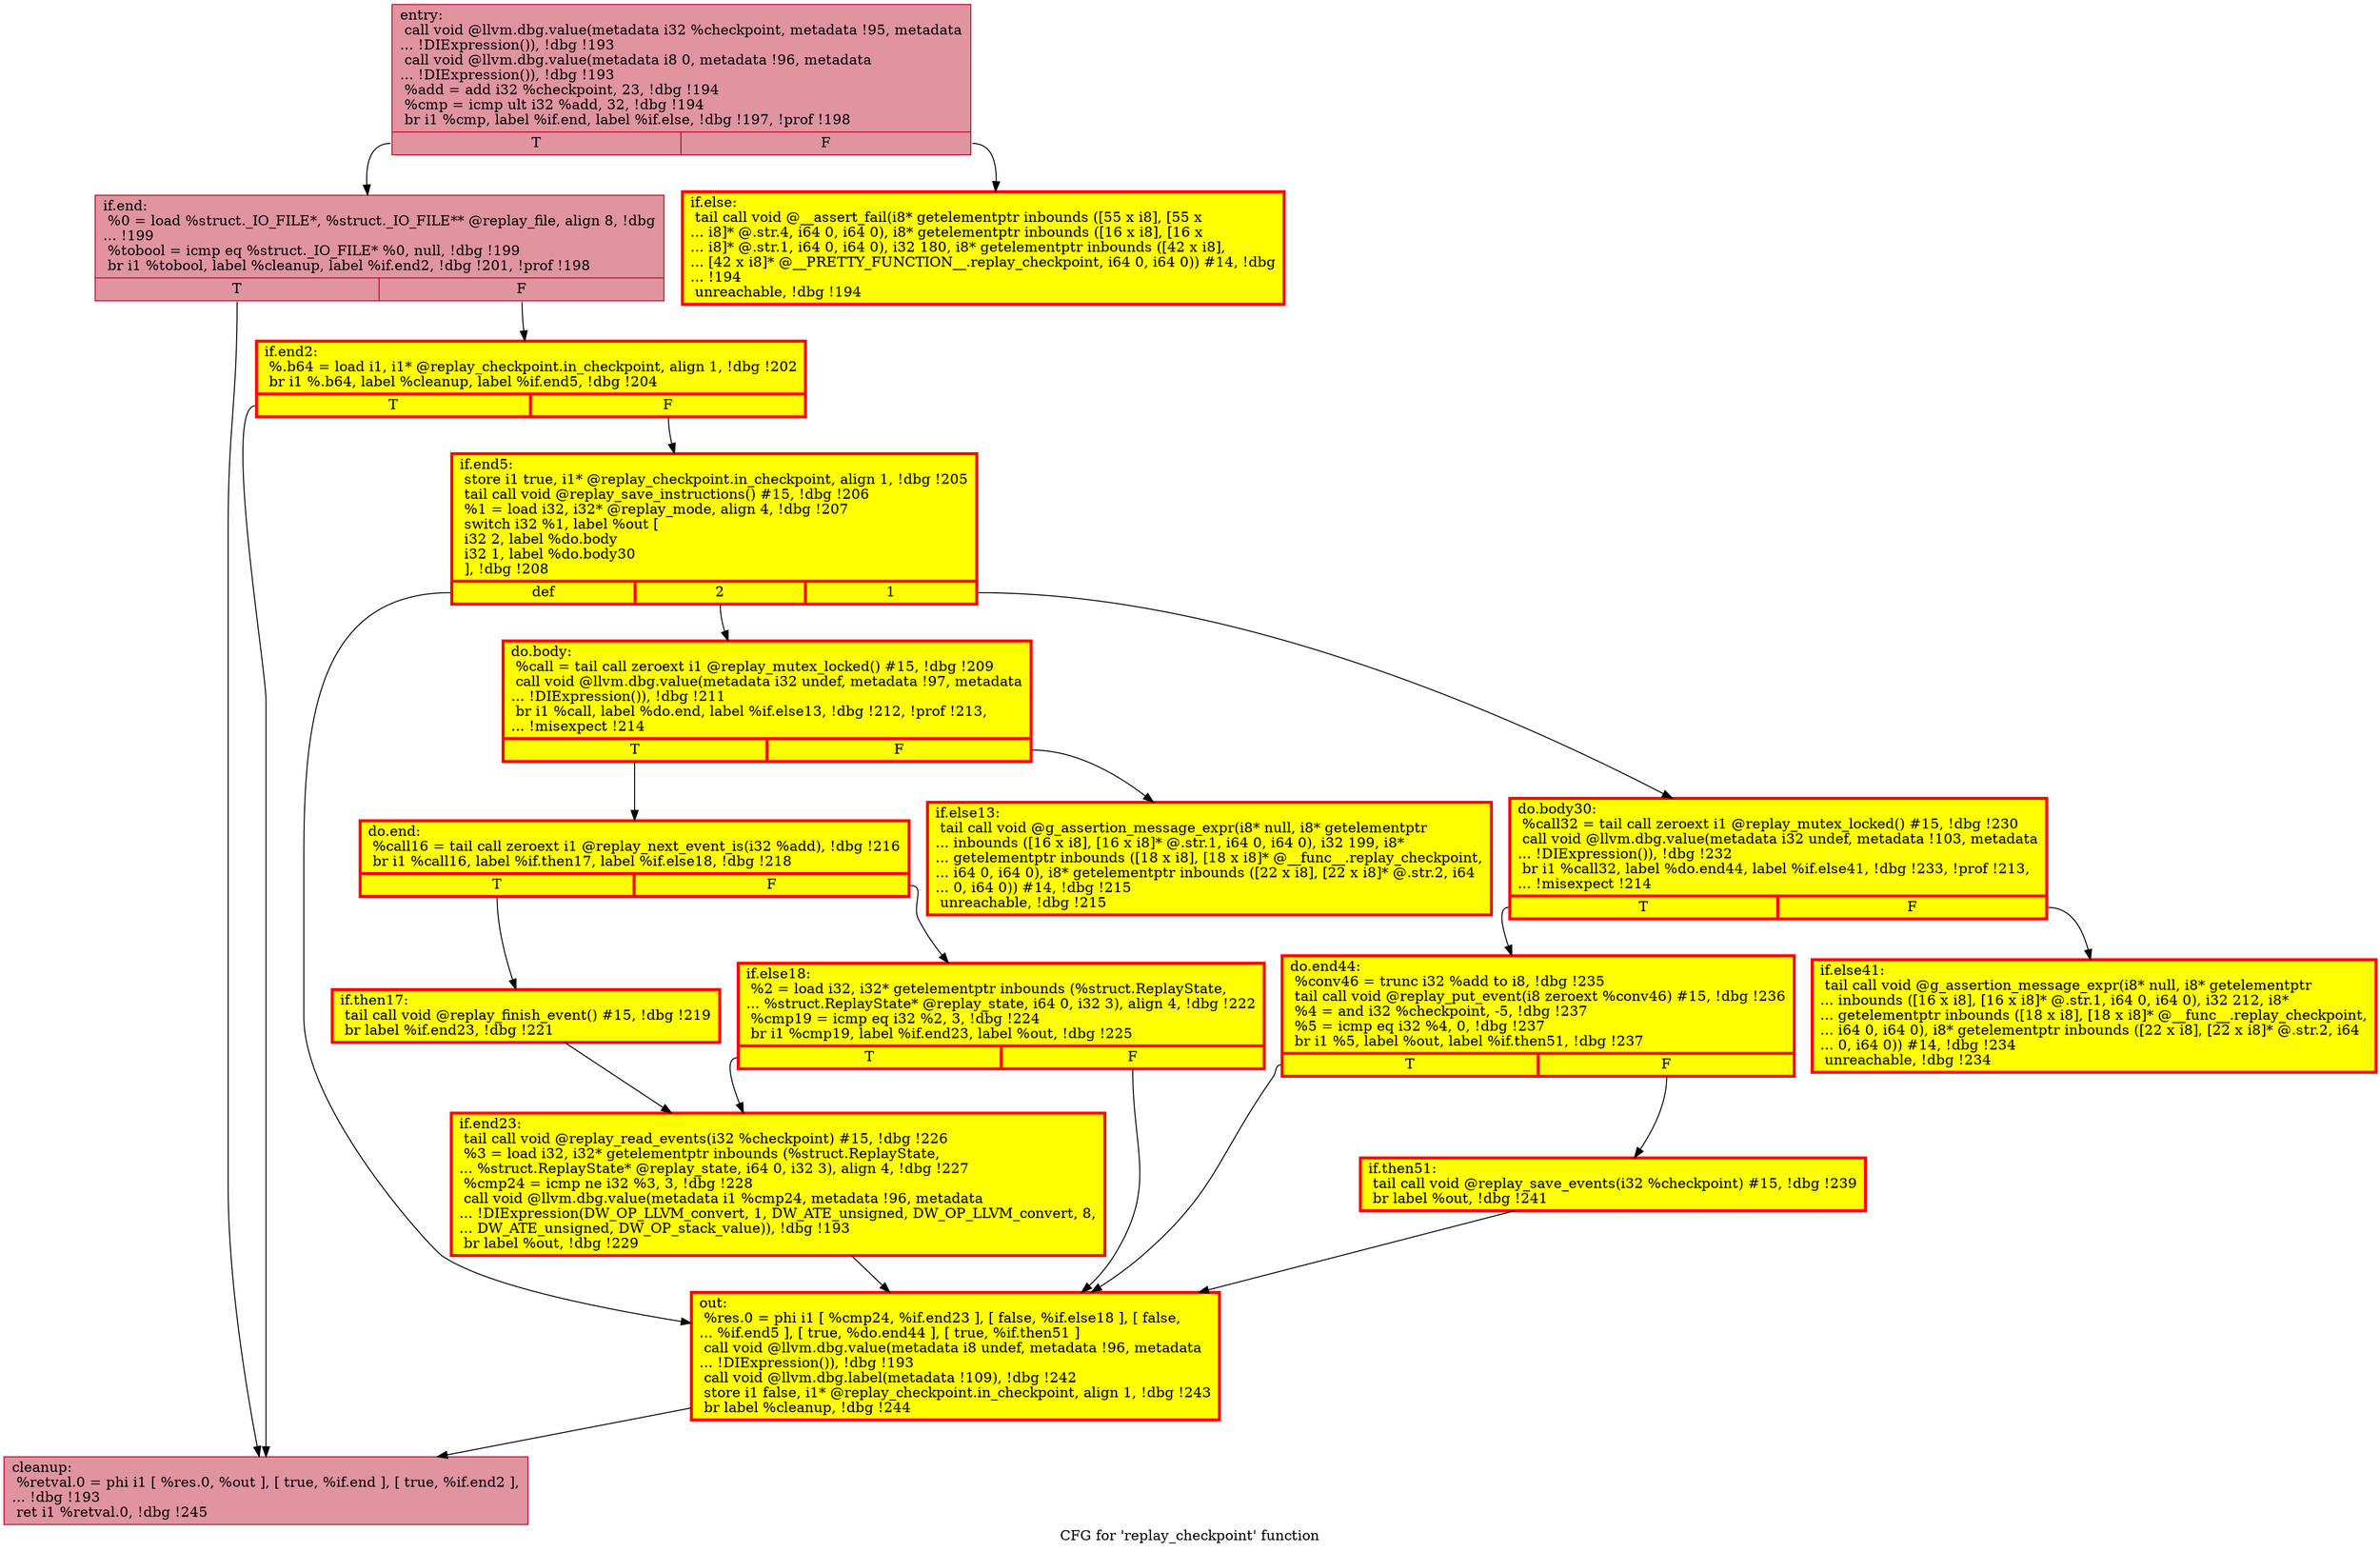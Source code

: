 digraph "CFG for 'replay_checkpoint' function" {
	label="CFG for 'replay_checkpoint' function";

	Node0x55a80333e820 [shape=record,color="#b70d28ff", style=filled, fillcolor="#b70d2870",label="{entry:\l  call void @llvm.dbg.value(metadata i32 %checkpoint, metadata !95, metadata\l... !DIExpression()), !dbg !193\l  call void @llvm.dbg.value(metadata i8 0, metadata !96, metadata\l... !DIExpression()), !dbg !193\l  %add = add i32 %checkpoint, 23, !dbg !194\l  %cmp = icmp ult i32 %add, 32, !dbg !194\l  br i1 %cmp, label %if.end, label %if.else, !dbg !197, !prof !198\l|{<s0>T|<s1>F}}"];
	Node0x55a80333e820:s0 -> Node0x55a803511e50;
	Node0x55a80333e820:s1 -> Node0x55a803511ea0;
	Node0x55a803511ea0 [shape=record,penwidth=3.0, style="filled", color="red", fillcolor="yellow",label="{if.else:                                          \l  tail call void @__assert_fail(i8* getelementptr inbounds ([55 x i8], [55 x\l... i8]* @.str.4, i64 0, i64 0), i8* getelementptr inbounds ([16 x i8], [16 x\l... i8]* @.str.1, i64 0, i64 0), i32 180, i8* getelementptr inbounds ([42 x i8],\l... [42 x i8]* @__PRETTY_FUNCTION__.replay_checkpoint, i64 0, i64 0)) #14, !dbg\l... !194\l  unreachable, !dbg !194\l}"];
	Node0x55a803511e50 [shape=record,color="#b70d28ff", style=filled, fillcolor="#b70d2870",label="{if.end:                                           \l  %0 = load %struct._IO_FILE*, %struct._IO_FILE** @replay_file, align 8, !dbg\l... !199\l  %tobool = icmp eq %struct._IO_FILE* %0, null, !dbg !199\l  br i1 %tobool, label %cleanup, label %if.end2, !dbg !201, !prof !198\l|{<s0>T|<s1>F}}"];
	Node0x55a803511e50:s0 -> Node0x55a803512c40;
	Node0x55a803511e50:s1 -> Node0x55a803512a20;
	Node0x55a803512a20 [shape=record,penwidth=3.0, style="filled", color="red", fillcolor="yellow",label="{if.end2:                                          \l  %.b64 = load i1, i1* @replay_checkpoint.in_checkpoint, align 1, !dbg !202\l  br i1 %.b64, label %cleanup, label %if.end5, !dbg !204\l|{<s0>T|<s1>F}}"];
	Node0x55a803512a20:s0 -> Node0x55a803512c40;
	Node0x55a803512a20:s1 -> Node0x55a803514480;
	Node0x55a803514480 [shape=record,penwidth=3.0, style="filled", color="red", fillcolor="yellow",label="{if.end5:                                          \l  store i1 true, i1* @replay_checkpoint.in_checkpoint, align 1, !dbg !205\l  tail call void @replay_save_instructions() #15, !dbg !206\l  %1 = load i32, i32* @replay_mode, align 4, !dbg !207\l  switch i32 %1, label %out [\l    i32 2, label %do.body\l    i32 1, label %do.body30\l  ], !dbg !208\l|{<s0>def|<s1>2|<s2>1}}"];
	Node0x55a803514480:s0 -> Node0x55a803517ea0;
	Node0x55a803514480:s1 -> Node0x55a8035151c0;
	Node0x55a803514480:s2 -> Node0x55a8034f22b0;
	Node0x55a8035151c0 [shape=record,penwidth=3.0, style="filled", color="red", fillcolor="yellow",label="{do.body:                                          \l  %call = tail call zeroext i1 @replay_mutex_locked() #15, !dbg !209\l  call void @llvm.dbg.value(metadata i32 undef, metadata !97, metadata\l... !DIExpression()), !dbg !211\l  br i1 %call, label %do.end, label %if.else13, !dbg !212, !prof !213,\l... !misexpect !214\l|{<s0>T|<s1>F}}"];
	Node0x55a8035151c0:s0 -> Node0x55a803515120;
	Node0x55a8035151c0:s1 -> Node0x55a803515440;
	Node0x55a803515440 [shape=record,penwidth=3.0, style="filled", color="red", fillcolor="yellow",label="{if.else13:                                        \l  tail call void @g_assertion_message_expr(i8* null, i8* getelementptr\l... inbounds ([16 x i8], [16 x i8]* @.str.1, i64 0, i64 0), i32 199, i8*\l... getelementptr inbounds ([18 x i8], [18 x i8]* @__func__.replay_checkpoint,\l... i64 0, i64 0), i8* getelementptr inbounds ([22 x i8], [22 x i8]* @.str.2, i64\l... 0, i64 0)) #14, !dbg !215\l  unreachable, !dbg !215\l}"];
	Node0x55a803515120 [shape=record,penwidth=3.0, style="filled", color="red", fillcolor="yellow",label="{do.end:                                           \l  %call16 = tail call zeroext i1 @replay_next_event_is(i32 %add), !dbg !216\l  br i1 %call16, label %if.then17, label %if.else18, !dbg !218\l|{<s0>T|<s1>F}}"];
	Node0x55a803515120:s0 -> Node0x55a8035167f0;
	Node0x55a803515120:s1 -> Node0x55a803516ae0;
	Node0x55a8035167f0 [shape=record,penwidth=3.0, style="filled", color="red", fillcolor="yellow",label="{if.then17:                                        \l  tail call void @replay_finish_event() #15, !dbg !219\l  br label %if.end23, !dbg !221\l}"];
	Node0x55a8035167f0 -> Node0x55a803516a90;
	Node0x55a803516ae0 [shape=record,penwidth=3.0, style="filled", color="red", fillcolor="yellow",label="{if.else18:                                        \l  %2 = load i32, i32* getelementptr inbounds (%struct.ReplayState,\l... %struct.ReplayState* @replay_state, i64 0, i32 3), align 4, !dbg !222\l  %cmp19 = icmp eq i32 %2, 3, !dbg !224\l  br i1 %cmp19, label %if.end23, label %out, !dbg !225\l|{<s0>T|<s1>F}}"];
	Node0x55a803516ae0:s0 -> Node0x55a803516a90;
	Node0x55a803516ae0:s1 -> Node0x55a803517ea0;
	Node0x55a803516a90 [shape=record,penwidth=3.0, style="filled", color="red", fillcolor="yellow",label="{if.end23:                                         \l  tail call void @replay_read_events(i32 %checkpoint) #15, !dbg !226\l  %3 = load i32, i32* getelementptr inbounds (%struct.ReplayState,\l... %struct.ReplayState* @replay_state, i64 0, i32 3), align 4, !dbg !227\l  %cmp24 = icmp ne i32 %3, 3, !dbg !228\l  call void @llvm.dbg.value(metadata i1 %cmp24, metadata !96, metadata\l... !DIExpression(DW_OP_LLVM_convert, 1, DW_ATE_unsigned, DW_OP_LLVM_convert, 8,\l... DW_ATE_unsigned, DW_OP_stack_value)), !dbg !193\l  br label %out, !dbg !229\l}"];
	Node0x55a803516a90 -> Node0x55a803517ea0;
	Node0x55a8034f22b0 [shape=record,penwidth=3.0, style="filled", color="red", fillcolor="yellow",label="{do.body30:                                        \l  %call32 = tail call zeroext i1 @replay_mutex_locked() #15, !dbg !230\l  call void @llvm.dbg.value(metadata i32 undef, metadata !103, metadata\l... !DIExpression()), !dbg !232\l  br i1 %call32, label %do.end44, label %if.else41, !dbg !233, !prof !213,\l... !misexpect !214\l|{<s0>T|<s1>F}}"];
	Node0x55a8034f22b0:s0 -> Node0x55a8034f2210;
	Node0x55a8034f22b0:s1 -> Node0x55a803515e50;
	Node0x55a803515e50 [shape=record,penwidth=3.0, style="filled", color="red", fillcolor="yellow",label="{if.else41:                                        \l  tail call void @g_assertion_message_expr(i8* null, i8* getelementptr\l... inbounds ([16 x i8], [16 x i8]* @.str.1, i64 0, i64 0), i32 212, i8*\l... getelementptr inbounds ([18 x i8], [18 x i8]* @__func__.replay_checkpoint,\l... i64 0, i64 0), i8* getelementptr inbounds ([22 x i8], [22 x i8]* @.str.2, i64\l... 0, i64 0)) #14, !dbg !234\l  unreachable, !dbg !234\l}"];
	Node0x55a8034f2210 [shape=record,penwidth=3.0, style="filled", color="red", fillcolor="yellow",label="{do.end44:                                         \l  %conv46 = trunc i32 %add to i8, !dbg !235\l  tail call void @replay_put_event(i8 zeroext %conv46) #15, !dbg !236\l  %4 = and i32 %checkpoint, -5, !dbg !237\l  %5 = icmp eq i32 %4, 0, !dbg !237\l  br i1 %5, label %out, label %if.then51, !dbg !237\l|{<s0>T|<s1>F}}"];
	Node0x55a8034f2210:s0 -> Node0x55a803517ea0;
	Node0x55a8034f2210:s1 -> Node0x55a80351b5e0;
	Node0x55a80351b5e0 [shape=record,penwidth=3.0, style="filled", color="red", fillcolor="yellow",label="{if.then51:                                        \l  tail call void @replay_save_events(i32 %checkpoint) #15, !dbg !239\l  br label %out, !dbg !241\l}"];
	Node0x55a80351b5e0 -> Node0x55a803517ea0;
	Node0x55a803517ea0 [shape=record,penwidth=3.0, style="filled", color="red", fillcolor="yellow",label="{out:                                              \l  %res.0 = phi i1 [ %cmp24, %if.end23 ], [ false, %if.else18 ], [ false,\l... %if.end5 ], [ true, %do.end44 ], [ true, %if.then51 ]\l  call void @llvm.dbg.value(metadata i8 undef, metadata !96, metadata\l... !DIExpression()), !dbg !193\l  call void @llvm.dbg.label(metadata !109), !dbg !242\l  store i1 false, i1* @replay_checkpoint.in_checkpoint, align 1, !dbg !243\l  br label %cleanup, !dbg !244\l}"];
	Node0x55a803517ea0 -> Node0x55a803512c40;
	Node0x55a803512c40 [shape=record,color="#b70d28ff", style=filled, fillcolor="#b70d2870",label="{cleanup:                                          \l  %retval.0 = phi i1 [ %res.0, %out ], [ true, %if.end ], [ true, %if.end2 ],\l... !dbg !193\l  ret i1 %retval.0, !dbg !245\l}"];
}
